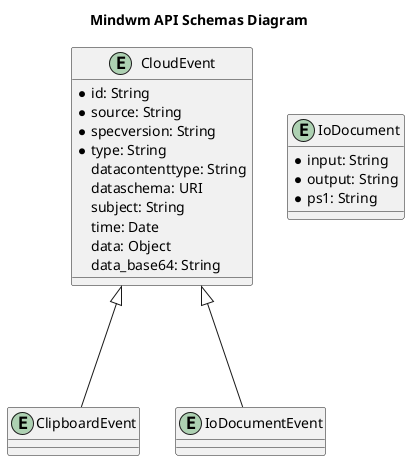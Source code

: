 @startuml

title Mindwm API Schemas Diagram

entity ClipboardEvent {
}

entity CloudEvent {
    * id: String
    * source: String
    * specversion: String
    * type: String
    datacontenttype: String
    dataschema: URI
    subject: String
    time: Date
    data: Object
    data_base64: String
}

entity IoDocument {
    * input: String
    * output: String
    * ps1: String
}

entity IoDocumentEvent {
}

CloudEvent <|--- ClipboardEvent
CloudEvent <|--- IoDocumentEvent


@enduml